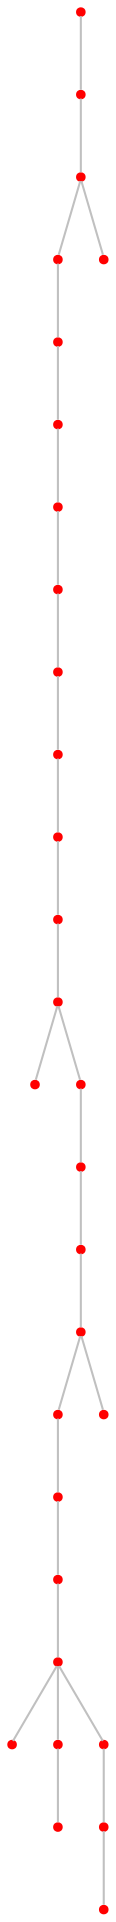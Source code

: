 graph {
	1 [color=red shape=point]
	10 [color=red shape=point]
	1 -- 10 [color=gray]
	19 [color=red shape=point]
	10 -- 19 [color=gray]
	4 [color=red shape=point]
	19 -- 4 [color=gray]
	23 [color=red shape=point]
	4 -- 23 [color=gray]
	6 [color=red shape=point]
	23 -- 6 [color=gray]
	8 [color=red shape=point]
	6 -- 8 [color=gray]
	26 [color=red shape=point]
	8 -- 26 [color=gray]
	29 [color=red shape=point]
	26 -- 29 [color=gray]
	17 [color=red shape=point]
	29 -- 17 [color=gray]
	22 [color=red shape=point]
	17 -- 22 [color=gray]
	15 [color=red shape=point]
	22 -- 15 [color=gray]
	2 [color=red shape=point]
	15 -- 2 [color=gray]
	28 [color=red shape=point]
	2 -- 28 [color=gray]
	11 [color=red shape=point]
	2 -- 11 [color=gray]
	13 [color=red shape=point]
	11 -- 13 [color=gray]
	0 [color=red shape=point]
	13 -- 0 [color=gray]
	25 [color=red shape=point]
	0 -- 25 [color=gray]
	12 [color=red shape=point]
	25 -- 12 [color=gray]
	7 [color=red shape=point]
	12 -- 7 [color=gray]
	16 [color=red shape=point]
	7 -- 16 [color=gray]
	18 [color=red shape=point]
	16 -- 18 [color=gray]
	20 [color=red shape=point]
	18 -- 20 [color=gray]
	3 [color=red shape=point]
	18 -- 3 [color=gray]
	24 [color=red shape=point]
	3 -- 24 [color=gray]
	9 [color=red shape=point]
	18 -- 9 [color=gray]
	5 [color=red shape=point]
	9 -- 5 [color=gray]
	27 [color=red shape=point]
	5 -- 27 [color=gray]
	21 [color=red shape=point]
	25 -- 21 [color=gray]
	14 [color=red shape=point]
	19 -- 14 [color=gray]
}
